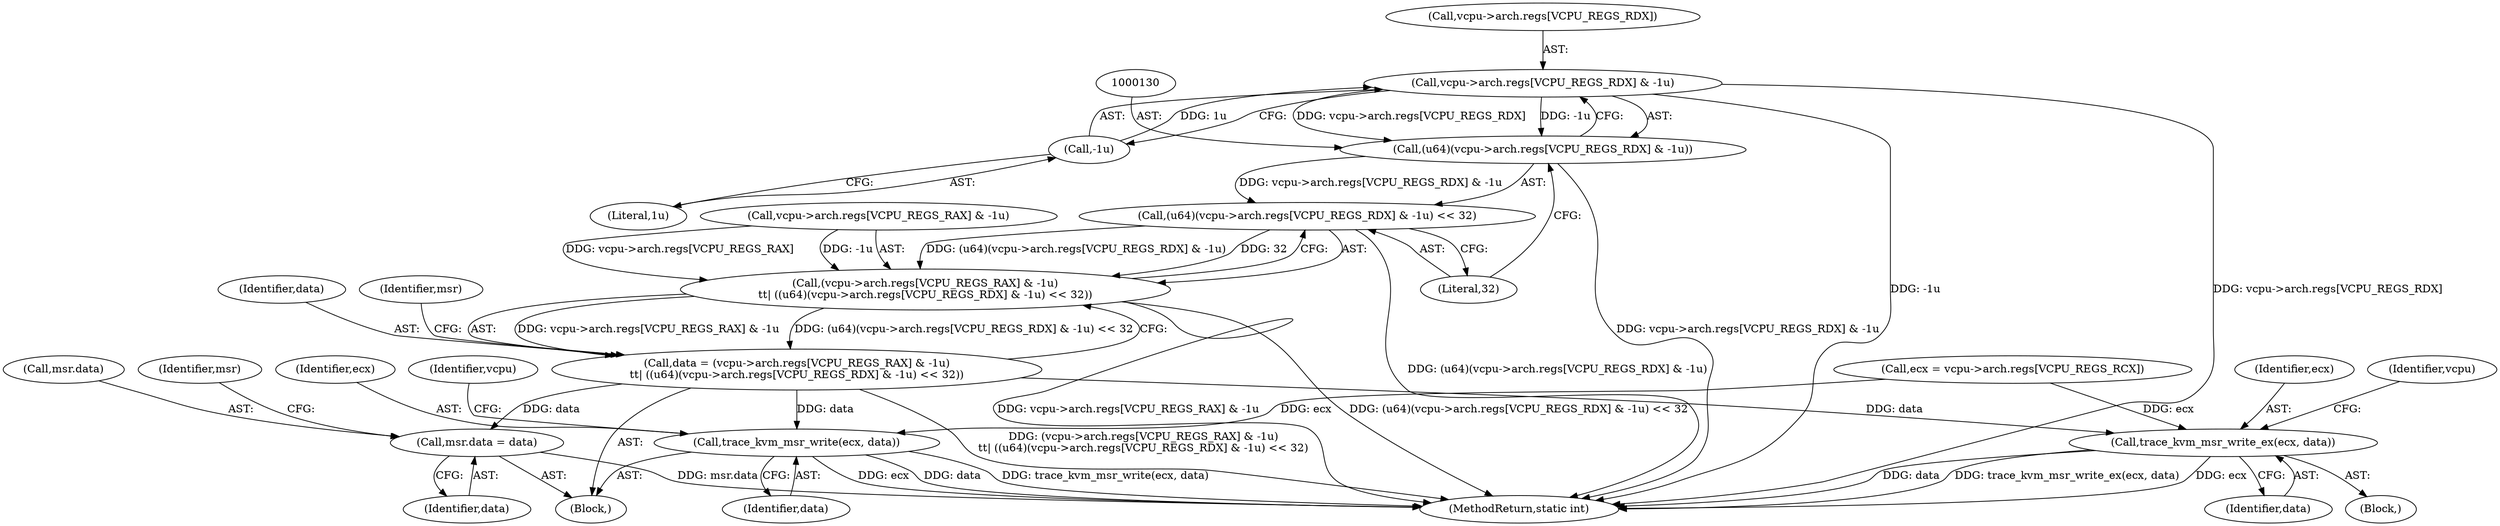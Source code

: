 digraph "0_linux_854e8bb1aa06c578c2c9145fa6bfe3680ef63b23_0@array" {
"1000131" [label="(Call,vcpu->arch.regs[VCPU_REGS_RDX] & -1u)"];
"1000139" [label="(Call,-1u)"];
"1000129" [label="(Call,(u64)(vcpu->arch.regs[VCPU_REGS_RDX] & -1u))"];
"1000128" [label="(Call,(u64)(vcpu->arch.regs[VCPU_REGS_RDX] & -1u) << 32)"];
"1000117" [label="(Call,(vcpu->arch.regs[VCPU_REGS_RAX] & -1u)\n\t\t| ((u64)(vcpu->arch.regs[VCPU_REGS_RDX] & -1u) << 32))"];
"1000115" [label="(Call,data = (vcpu->arch.regs[VCPU_REGS_RAX] & -1u)\n\t\t| ((u64)(vcpu->arch.regs[VCPU_REGS_RDX] & -1u) << 32))"];
"1000142" [label="(Call,msr.data = data)"];
"1000165" [label="(Call,trace_kvm_msr_write_ex(ecx, data))"];
"1000173" [label="(Call,trace_kvm_msr_write(ecx, data))"];
"1000105" [label="(Call,ecx = vcpu->arch.regs[VCPU_REGS_RCX])"];
"1000146" [label="(Identifier,data)"];
"1000131" [label="(Call,vcpu->arch.regs[VCPU_REGS_RDX] & -1u)"];
"1000140" [label="(Literal,1u)"];
"1000142" [label="(Call,msr.data = data)"];
"1000165" [label="(Call,trace_kvm_msr_write_ex(ecx, data))"];
"1000115" [label="(Call,data = (vcpu->arch.regs[VCPU_REGS_RAX] & -1u)\n\t\t| ((u64)(vcpu->arch.regs[VCPU_REGS_RDX] & -1u) << 32))"];
"1000175" [label="(Identifier,data)"];
"1000164" [label="(Block,)"];
"1000144" [label="(Identifier,msr)"];
"1000143" [label="(Call,msr.data)"];
"1000166" [label="(Identifier,ecx)"];
"1000177" [label="(Identifier,vcpu)"];
"1000116" [label="(Identifier,data)"];
"1000180" [label="(MethodReturn,static int)"];
"1000167" [label="(Identifier,data)"];
"1000132" [label="(Call,vcpu->arch.regs[VCPU_REGS_RDX])"];
"1000117" [label="(Call,(vcpu->arch.regs[VCPU_REGS_RAX] & -1u)\n\t\t| ((u64)(vcpu->arch.regs[VCPU_REGS_RDX] & -1u) << 32))"];
"1000174" [label="(Identifier,ecx)"];
"1000128" [label="(Call,(u64)(vcpu->arch.regs[VCPU_REGS_RDX] & -1u) << 32)"];
"1000139" [label="(Call,-1u)"];
"1000169" [label="(Identifier,vcpu)"];
"1000173" [label="(Call,trace_kvm_msr_write(ecx, data))"];
"1000149" [label="(Identifier,msr)"];
"1000141" [label="(Literal,32)"];
"1000129" [label="(Call,(u64)(vcpu->arch.regs[VCPU_REGS_RDX] & -1u))"];
"1000118" [label="(Call,vcpu->arch.regs[VCPU_REGS_RAX] & -1u)"];
"1000102" [label="(Block,)"];
"1000131" -> "1000129"  [label="AST: "];
"1000131" -> "1000139"  [label="CFG: "];
"1000132" -> "1000131"  [label="AST: "];
"1000139" -> "1000131"  [label="AST: "];
"1000129" -> "1000131"  [label="CFG: "];
"1000131" -> "1000180"  [label="DDG: vcpu->arch.regs[VCPU_REGS_RDX]"];
"1000131" -> "1000180"  [label="DDG: -1u"];
"1000131" -> "1000129"  [label="DDG: vcpu->arch.regs[VCPU_REGS_RDX]"];
"1000131" -> "1000129"  [label="DDG: -1u"];
"1000139" -> "1000131"  [label="DDG: 1u"];
"1000139" -> "1000140"  [label="CFG: "];
"1000140" -> "1000139"  [label="AST: "];
"1000129" -> "1000128"  [label="AST: "];
"1000130" -> "1000129"  [label="AST: "];
"1000141" -> "1000129"  [label="CFG: "];
"1000129" -> "1000180"  [label="DDG: vcpu->arch.regs[VCPU_REGS_RDX] & -1u"];
"1000129" -> "1000128"  [label="DDG: vcpu->arch.regs[VCPU_REGS_RDX] & -1u"];
"1000128" -> "1000117"  [label="AST: "];
"1000128" -> "1000141"  [label="CFG: "];
"1000141" -> "1000128"  [label="AST: "];
"1000117" -> "1000128"  [label="CFG: "];
"1000128" -> "1000180"  [label="DDG: (u64)(vcpu->arch.regs[VCPU_REGS_RDX] & -1u)"];
"1000128" -> "1000117"  [label="DDG: (u64)(vcpu->arch.regs[VCPU_REGS_RDX] & -1u)"];
"1000128" -> "1000117"  [label="DDG: 32"];
"1000117" -> "1000115"  [label="AST: "];
"1000118" -> "1000117"  [label="AST: "];
"1000115" -> "1000117"  [label="CFG: "];
"1000117" -> "1000180"  [label="DDG: vcpu->arch.regs[VCPU_REGS_RAX] & -1u"];
"1000117" -> "1000180"  [label="DDG: (u64)(vcpu->arch.regs[VCPU_REGS_RDX] & -1u) << 32"];
"1000117" -> "1000115"  [label="DDG: vcpu->arch.regs[VCPU_REGS_RAX] & -1u"];
"1000117" -> "1000115"  [label="DDG: (u64)(vcpu->arch.regs[VCPU_REGS_RDX] & -1u) << 32"];
"1000118" -> "1000117"  [label="DDG: vcpu->arch.regs[VCPU_REGS_RAX]"];
"1000118" -> "1000117"  [label="DDG: -1u"];
"1000115" -> "1000102"  [label="AST: "];
"1000116" -> "1000115"  [label="AST: "];
"1000144" -> "1000115"  [label="CFG: "];
"1000115" -> "1000180"  [label="DDG: (vcpu->arch.regs[VCPU_REGS_RAX] & -1u)\n\t\t| ((u64)(vcpu->arch.regs[VCPU_REGS_RDX] & -1u) << 32)"];
"1000115" -> "1000142"  [label="DDG: data"];
"1000115" -> "1000165"  [label="DDG: data"];
"1000115" -> "1000173"  [label="DDG: data"];
"1000142" -> "1000102"  [label="AST: "];
"1000142" -> "1000146"  [label="CFG: "];
"1000143" -> "1000142"  [label="AST: "];
"1000146" -> "1000142"  [label="AST: "];
"1000149" -> "1000142"  [label="CFG: "];
"1000142" -> "1000180"  [label="DDG: msr.data"];
"1000165" -> "1000164"  [label="AST: "];
"1000165" -> "1000167"  [label="CFG: "];
"1000166" -> "1000165"  [label="AST: "];
"1000167" -> "1000165"  [label="AST: "];
"1000169" -> "1000165"  [label="CFG: "];
"1000165" -> "1000180"  [label="DDG: ecx"];
"1000165" -> "1000180"  [label="DDG: data"];
"1000165" -> "1000180"  [label="DDG: trace_kvm_msr_write_ex(ecx, data)"];
"1000105" -> "1000165"  [label="DDG: ecx"];
"1000173" -> "1000102"  [label="AST: "];
"1000173" -> "1000175"  [label="CFG: "];
"1000174" -> "1000173"  [label="AST: "];
"1000175" -> "1000173"  [label="AST: "];
"1000177" -> "1000173"  [label="CFG: "];
"1000173" -> "1000180"  [label="DDG: trace_kvm_msr_write(ecx, data)"];
"1000173" -> "1000180"  [label="DDG: ecx"];
"1000173" -> "1000180"  [label="DDG: data"];
"1000105" -> "1000173"  [label="DDG: ecx"];
}

